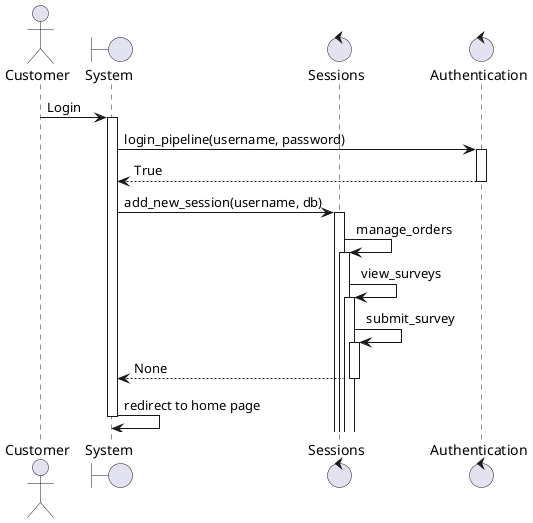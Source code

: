 @startuml login
actor Customer
boundary "System" as system
control "Sessions" as sessions
control "Authentication" as auth
Customer -> system: Login
activate system
system -> auth: login_pipeline(username, password)
activate auth
auth --> system: True
deactivate auth
system -> sessions: add_new_session(username, db)
activate sessions
sessions -> sessions: manage_orders
activate sessions
sessions -> sessions: view_surveys
activate sessions
sessions -> sessions: submit_survey
activate sessions
sessions --> system: None
deactivate sessions
system -> system: redirect to home page
deactivate system
@enduml
